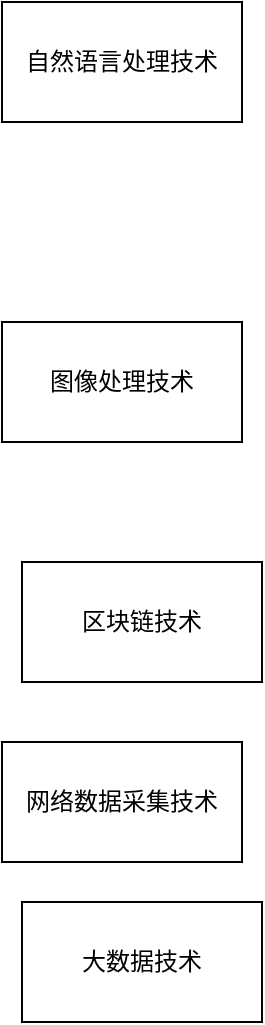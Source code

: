 <mxfile version="14.7.1" type="github">
  <diagram id="Hf1YYj-2--Os9QsoZA_u" name="Page-1">
    <mxGraphModel dx="1426" dy="793" grid="1" gridSize="10" guides="1" tooltips="1" connect="1" arrows="1" fold="1" page="1" pageScale="1" pageWidth="827" pageHeight="1169" math="0" shadow="0">
      <root>
        <mxCell id="0" />
        <mxCell id="1" parent="0" />
        <mxCell id="azWivLgqcrbx1NGYGaVv-1" value="自然语言处理技术" style="rounded=0;whiteSpace=wrap;html=1;" vertex="1" parent="1">
          <mxGeometry x="130" y="170" width="120" height="60" as="geometry" />
        </mxCell>
        <mxCell id="azWivLgqcrbx1NGYGaVv-2" value="图像处理技术" style="rounded=0;whiteSpace=wrap;html=1;" vertex="1" parent="1">
          <mxGeometry x="130" y="330" width="120" height="60" as="geometry" />
        </mxCell>
        <mxCell id="azWivLgqcrbx1NGYGaVv-3" value="区块链技术" style="whiteSpace=wrap;html=1;" vertex="1" parent="1">
          <mxGeometry x="140" y="450" width="120" height="60" as="geometry" />
        </mxCell>
        <mxCell id="azWivLgqcrbx1NGYGaVv-4" value="网络数据采集技术" style="whiteSpace=wrap;html=1;" vertex="1" parent="1">
          <mxGeometry x="130" y="540" width="120" height="60" as="geometry" />
        </mxCell>
        <mxCell id="azWivLgqcrbx1NGYGaVv-5" value="大数据技术" style="whiteSpace=wrap;html=1;" vertex="1" parent="1">
          <mxGeometry x="140" y="620" width="120" height="60" as="geometry" />
        </mxCell>
      </root>
    </mxGraphModel>
  </diagram>
</mxfile>

